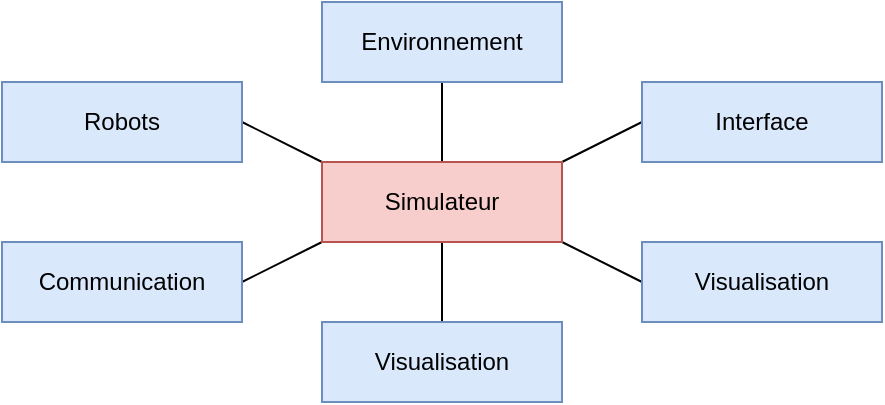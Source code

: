 <mxfile version="14.6.13" type="device"><diagram id="gnD8rMYnLSQ45pDNIhh-" name="Page-1"><mxGraphModel dx="650" dy="457" grid="1" gridSize="10" guides="1" tooltips="1" connect="1" arrows="1" fold="1" page="1" pageScale="1" pageWidth="827" pageHeight="1169" math="0" shadow="0"><root><mxCell id="0"/><mxCell id="1" parent="0"/><mxCell id="1AtLQxtSr-0ynVfUVIVY-8" style="rounded=0;orthogonalLoop=1;jettySize=auto;html=1;exitX=1;exitY=0;exitDx=0;exitDy=0;entryX=0;entryY=0.5;entryDx=0;entryDy=0;endArrow=none;endFill=0;" edge="1" parent="1" source="1AtLQxtSr-0ynVfUVIVY-1" target="1AtLQxtSr-0ynVfUVIVY-3"><mxGeometry relative="1" as="geometry"/></mxCell><mxCell id="1AtLQxtSr-0ynVfUVIVY-9" style="edgeStyle=none;rounded=0;orthogonalLoop=1;jettySize=auto;html=1;exitX=0.5;exitY=0;exitDx=0;exitDy=0;entryX=0.5;entryY=1;entryDx=0;entryDy=0;endArrow=none;endFill=0;" edge="1" parent="1" source="1AtLQxtSr-0ynVfUVIVY-1" target="1AtLQxtSr-0ynVfUVIVY-2"><mxGeometry relative="1" as="geometry"/></mxCell><mxCell id="1AtLQxtSr-0ynVfUVIVY-10" style="edgeStyle=none;rounded=0;orthogonalLoop=1;jettySize=auto;html=1;exitX=0;exitY=0;exitDx=0;exitDy=0;entryX=1;entryY=0.5;entryDx=0;entryDy=0;endArrow=none;endFill=0;" edge="1" parent="1" source="1AtLQxtSr-0ynVfUVIVY-1" target="1AtLQxtSr-0ynVfUVIVY-4"><mxGeometry relative="1" as="geometry"/></mxCell><mxCell id="1AtLQxtSr-0ynVfUVIVY-11" style="edgeStyle=none;rounded=0;orthogonalLoop=1;jettySize=auto;html=1;exitX=0;exitY=1;exitDx=0;exitDy=0;entryX=1;entryY=0.5;entryDx=0;entryDy=0;endArrow=none;endFill=0;" edge="1" parent="1" source="1AtLQxtSr-0ynVfUVIVY-1" target="1AtLQxtSr-0ynVfUVIVY-5"><mxGeometry relative="1" as="geometry"/></mxCell><mxCell id="1AtLQxtSr-0ynVfUVIVY-12" style="edgeStyle=none;rounded=0;orthogonalLoop=1;jettySize=auto;html=1;exitX=0.5;exitY=1;exitDx=0;exitDy=0;entryX=0.5;entryY=0;entryDx=0;entryDy=0;endArrow=none;endFill=0;" edge="1" parent="1" source="1AtLQxtSr-0ynVfUVIVY-1" target="1AtLQxtSr-0ynVfUVIVY-6"><mxGeometry relative="1" as="geometry"/></mxCell><mxCell id="1AtLQxtSr-0ynVfUVIVY-13" style="edgeStyle=none;rounded=0;orthogonalLoop=1;jettySize=auto;html=1;exitX=1;exitY=1;exitDx=0;exitDy=0;entryX=0;entryY=0.5;entryDx=0;entryDy=0;endArrow=none;endFill=0;" edge="1" parent="1" source="1AtLQxtSr-0ynVfUVIVY-1" target="1AtLQxtSr-0ynVfUVIVY-7"><mxGeometry relative="1" as="geometry"/></mxCell><mxCell id="1AtLQxtSr-0ynVfUVIVY-1" value="Simulateur" style="rounded=0;whiteSpace=wrap;html=1;fillColor=#f8cecc;strokeColor=#b85450;" vertex="1" parent="1"><mxGeometry x="360" y="240" width="120" height="40" as="geometry"/></mxCell><mxCell id="1AtLQxtSr-0ynVfUVIVY-2" value="Environnement" style="rounded=0;whiteSpace=wrap;html=1;fillColor=#dae8fc;strokeColor=#6c8ebf;" vertex="1" parent="1"><mxGeometry x="360" y="160" width="120" height="40" as="geometry"/></mxCell><mxCell id="1AtLQxtSr-0ynVfUVIVY-3" value="Interface" style="rounded=0;whiteSpace=wrap;html=1;fillColor=#dae8fc;strokeColor=#6c8ebf;" vertex="1" parent="1"><mxGeometry x="520" y="200" width="120" height="40" as="geometry"/></mxCell><mxCell id="1AtLQxtSr-0ynVfUVIVY-4" value="Robots" style="rounded=0;whiteSpace=wrap;html=1;fillColor=#dae8fc;strokeColor=#6c8ebf;" vertex="1" parent="1"><mxGeometry x="200" y="200" width="120" height="40" as="geometry"/></mxCell><mxCell id="1AtLQxtSr-0ynVfUVIVY-5" value="Communication" style="rounded=0;whiteSpace=wrap;html=1;fillColor=#dae8fc;strokeColor=#6c8ebf;" vertex="1" parent="1"><mxGeometry x="200" y="280" width="120" height="40" as="geometry"/></mxCell><mxCell id="1AtLQxtSr-0ynVfUVIVY-6" value="Visualisation" style="rounded=0;whiteSpace=wrap;html=1;fillColor=#dae8fc;strokeColor=#6c8ebf;" vertex="1" parent="1"><mxGeometry x="360" y="320" width="120" height="40" as="geometry"/></mxCell><mxCell id="1AtLQxtSr-0ynVfUVIVY-7" value="Visualisation" style="rounded=0;whiteSpace=wrap;html=1;fillColor=#dae8fc;strokeColor=#6c8ebf;" vertex="1" parent="1"><mxGeometry x="520" y="280" width="120" height="40" as="geometry"/></mxCell></root></mxGraphModel></diagram></mxfile>